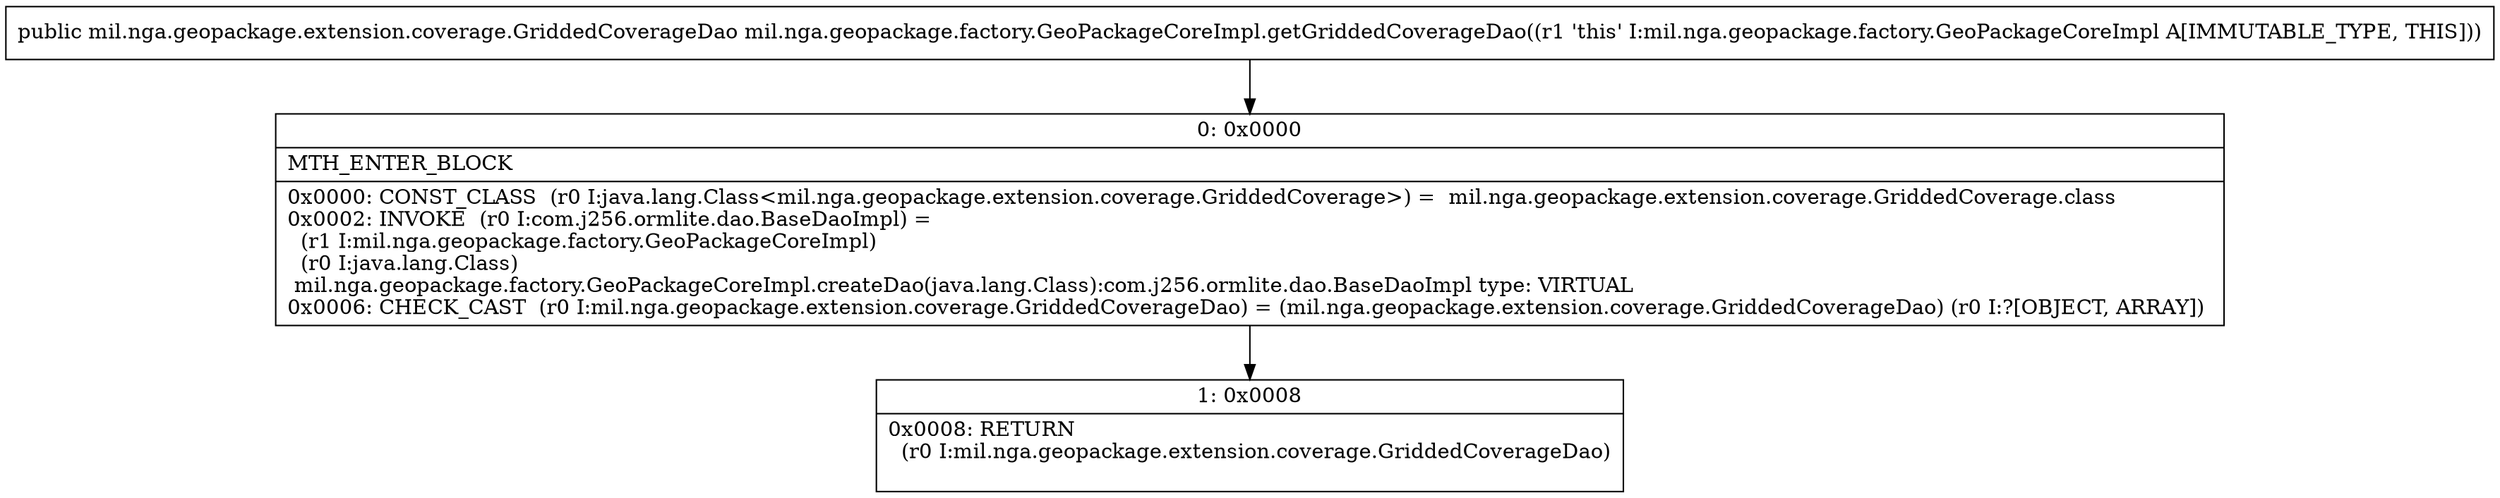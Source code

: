 digraph "CFG formil.nga.geopackage.factory.GeoPackageCoreImpl.getGriddedCoverageDao()Lmil\/nga\/geopackage\/extension\/coverage\/GriddedCoverageDao;" {
Node_0 [shape=record,label="{0\:\ 0x0000|MTH_ENTER_BLOCK\l|0x0000: CONST_CLASS  (r0 I:java.lang.Class\<mil.nga.geopackage.extension.coverage.GriddedCoverage\>) =  mil.nga.geopackage.extension.coverage.GriddedCoverage.class \l0x0002: INVOKE  (r0 I:com.j256.ormlite.dao.BaseDaoImpl) = \l  (r1 I:mil.nga.geopackage.factory.GeoPackageCoreImpl)\l  (r0 I:java.lang.Class)\l mil.nga.geopackage.factory.GeoPackageCoreImpl.createDao(java.lang.Class):com.j256.ormlite.dao.BaseDaoImpl type: VIRTUAL \l0x0006: CHECK_CAST  (r0 I:mil.nga.geopackage.extension.coverage.GriddedCoverageDao) = (mil.nga.geopackage.extension.coverage.GriddedCoverageDao) (r0 I:?[OBJECT, ARRAY]) \l}"];
Node_1 [shape=record,label="{1\:\ 0x0008|0x0008: RETURN  \l  (r0 I:mil.nga.geopackage.extension.coverage.GriddedCoverageDao)\l \l}"];
MethodNode[shape=record,label="{public mil.nga.geopackage.extension.coverage.GriddedCoverageDao mil.nga.geopackage.factory.GeoPackageCoreImpl.getGriddedCoverageDao((r1 'this' I:mil.nga.geopackage.factory.GeoPackageCoreImpl A[IMMUTABLE_TYPE, THIS])) }"];
MethodNode -> Node_0;
Node_0 -> Node_1;
}

